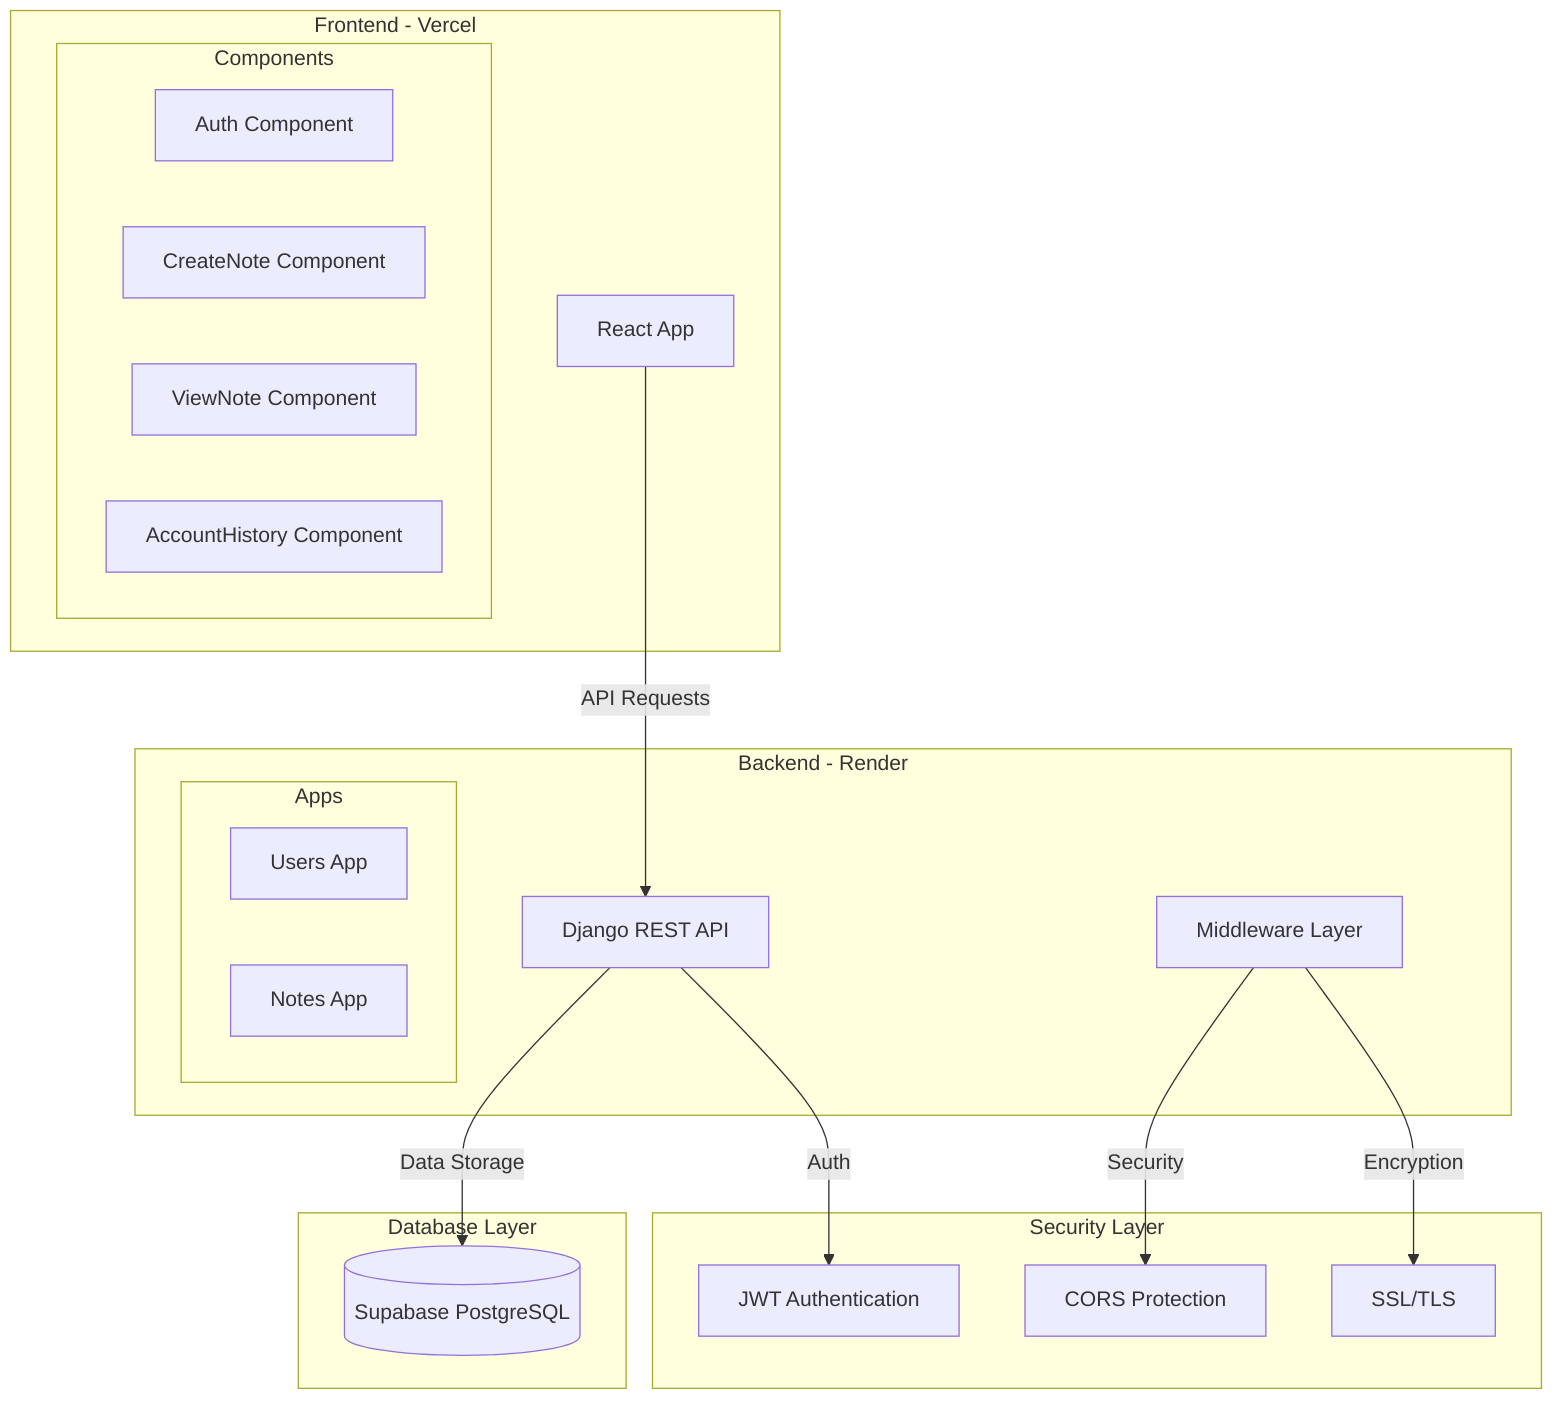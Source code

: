 graph TB
    subgraph Frontend[Frontend - Vercel]
        R[React App]
        subgraph Components
            A[Auth Component]
            C[CreateNote Component]
            V[ViewNote Component]
            H[AccountHistory Component]
        end
    end

    subgraph Backend[Backend - Render]
        D[Django REST API]
        subgraph Apps
            UA[Users App]
            NA[Notes App]
        end
        M[Middleware Layer]
    end

    subgraph Database[Database Layer]
        S[(Supabase PostgreSQL)]
    end

    subgraph Security[Security Layer]
        JWT[JWT Authentication]
        CORS[CORS Protection]
        SSL[SSL/TLS]
    end

    R --> |API Requests| D
    D --> |Data Storage| S
    D --> |Auth| JWT
    M --> |Security| CORS
    M --> |Encryption| SSL